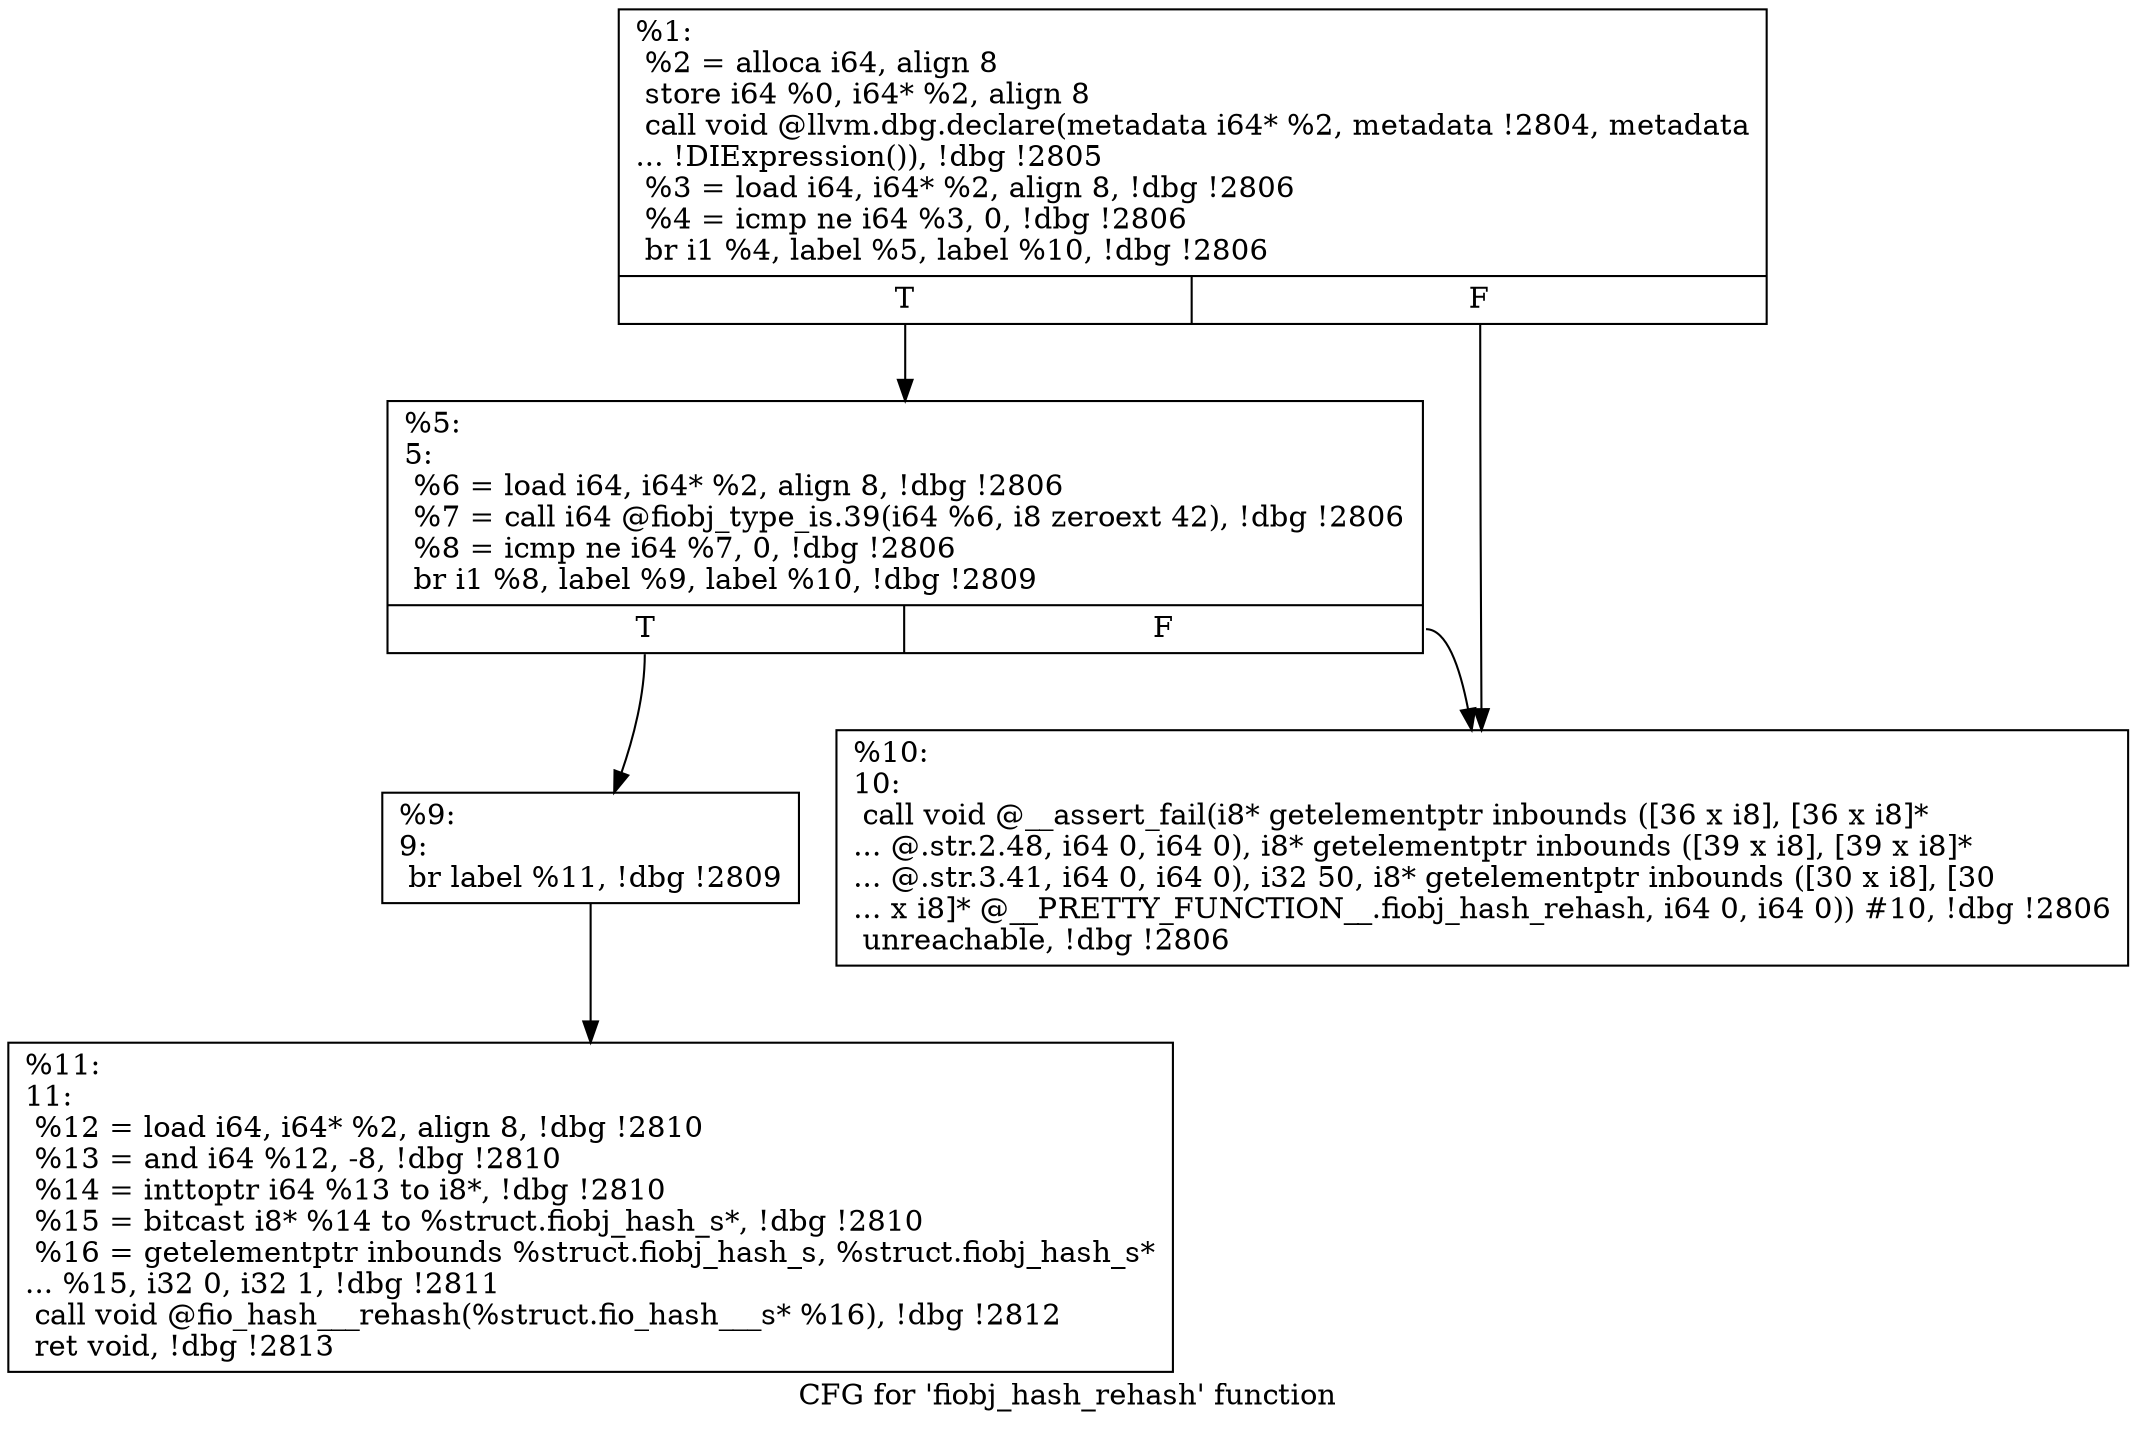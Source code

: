 digraph "CFG for 'fiobj_hash_rehash' function" {
	label="CFG for 'fiobj_hash_rehash' function";

	Node0x556851e3c2d0 [shape=record,label="{%1:\l  %2 = alloca i64, align 8\l  store i64 %0, i64* %2, align 8\l  call void @llvm.dbg.declare(metadata i64* %2, metadata !2804, metadata\l... !DIExpression()), !dbg !2805\l  %3 = load i64, i64* %2, align 8, !dbg !2806\l  %4 = icmp ne i64 %3, 0, !dbg !2806\l  br i1 %4, label %5, label %10, !dbg !2806\l|{<s0>T|<s1>F}}"];
	Node0x556851e3c2d0:s0 -> Node0x556851e3def0;
	Node0x556851e3c2d0:s1 -> Node0x556851e3df90;
	Node0x556851e3def0 [shape=record,label="{%5:\l5:                                                \l  %6 = load i64, i64* %2, align 8, !dbg !2806\l  %7 = call i64 @fiobj_type_is.39(i64 %6, i8 zeroext 42), !dbg !2806\l  %8 = icmp ne i64 %7, 0, !dbg !2806\l  br i1 %8, label %9, label %10, !dbg !2809\l|{<s0>T|<s1>F}}"];
	Node0x556851e3def0:s0 -> Node0x556851e3df40;
	Node0x556851e3def0:s1 -> Node0x556851e3df90;
	Node0x556851e3df40 [shape=record,label="{%9:\l9:                                                \l  br label %11, !dbg !2809\l}"];
	Node0x556851e3df40 -> Node0x556851e3dfe0;
	Node0x556851e3df90 [shape=record,label="{%10:\l10:                                               \l  call void @__assert_fail(i8* getelementptr inbounds ([36 x i8], [36 x i8]*\l... @.str.2.48, i64 0, i64 0), i8* getelementptr inbounds ([39 x i8], [39 x i8]*\l... @.str.3.41, i64 0, i64 0), i32 50, i8* getelementptr inbounds ([30 x i8], [30\l... x i8]* @__PRETTY_FUNCTION__.fiobj_hash_rehash, i64 0, i64 0)) #10, !dbg !2806\l  unreachable, !dbg !2806\l}"];
	Node0x556851e3dfe0 [shape=record,label="{%11:\l11:                                               \l  %12 = load i64, i64* %2, align 8, !dbg !2810\l  %13 = and i64 %12, -8, !dbg !2810\l  %14 = inttoptr i64 %13 to i8*, !dbg !2810\l  %15 = bitcast i8* %14 to %struct.fiobj_hash_s*, !dbg !2810\l  %16 = getelementptr inbounds %struct.fiobj_hash_s, %struct.fiobj_hash_s*\l... %15, i32 0, i32 1, !dbg !2811\l  call void @fio_hash___rehash(%struct.fio_hash___s* %16), !dbg !2812\l  ret void, !dbg !2813\l}"];
}
